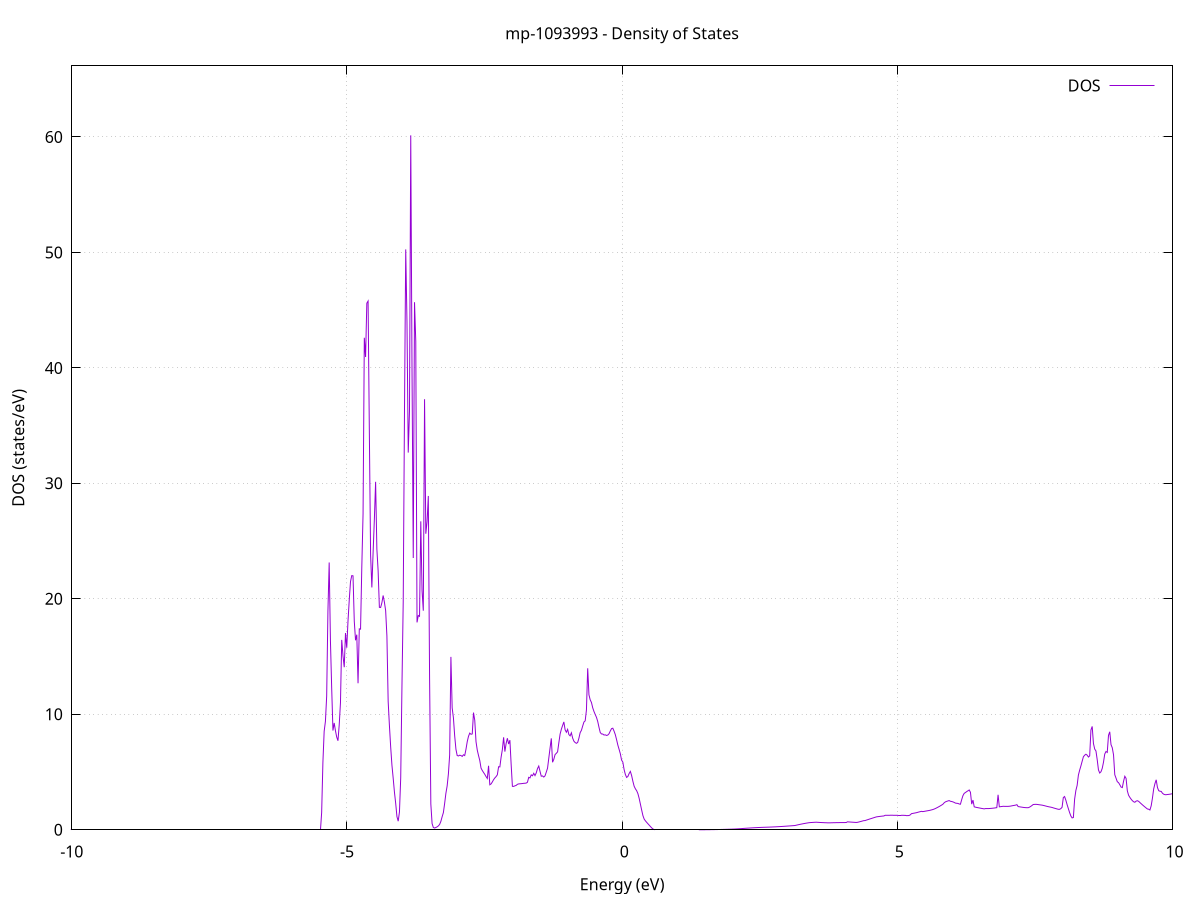 set title 'mp-1093993 - Density of States'
set xlabel 'Energy (eV)'
set ylabel 'DOS (states/eV)'
set grid
set xrange [-10:10]
set yrange [0:66.156]
set xzeroaxis lt -1
set terminal png size 800,600
set output 'mp-1093993_dos_gnuplot.png'
plot '-' using 1:2 with lines title 'DOS'
-19.232900 0.000000
-19.210100 0.000000
-19.187300 0.000000
-19.164500 0.000000
-19.141700 0.000000
-19.118900 0.000000
-19.096100 0.000000
-19.073200 0.000000
-19.050400 0.000000
-19.027600 0.000000
-19.004800 0.000000
-18.982000 0.000000
-18.959200 0.000000
-18.936400 0.000000
-18.913600 0.000000
-18.890800 0.000000
-18.868000 0.000000
-18.845200 0.000000
-18.822400 0.000000
-18.799600 0.000000
-18.776800 0.000000
-18.754000 0.000000
-18.731200 0.000000
-18.708400 0.000000
-18.685600 0.000000
-18.662800 0.000000
-18.640000 0.000000
-18.617200 0.000000
-18.594400 0.000000
-18.571600 0.000000
-18.548800 0.000000
-18.526000 0.000000
-18.503200 0.000000
-18.480400 0.000000
-18.457600 0.000000
-18.434800 0.000000
-18.412000 0.000000
-18.389200 0.000000
-18.366400 0.000000
-18.343600 0.000000
-18.320800 0.000000
-18.298000 0.000000
-18.275200 0.000000
-18.252400 0.000000
-18.229500 0.000000
-18.206700 0.000000
-18.183900 0.000000
-18.161100 0.000000
-18.138300 0.000000
-18.115500 0.000000
-18.092700 0.000000
-18.069900 0.000000
-18.047100 0.000000
-18.024300 0.000000
-18.001500 0.000000
-17.978700 0.000000
-17.955900 0.000000
-17.933100 0.000000
-17.910300 0.000000
-17.887500 0.000000
-17.864700 0.000000
-17.841900 0.000000
-17.819100 0.000000
-17.796300 0.000000
-17.773500 0.000000
-17.750700 0.000000
-17.727900 0.000000
-17.705100 0.000000
-17.682300 0.000000
-17.659500 0.000000
-17.636700 0.000000
-17.613900 0.000000
-17.591100 0.000000
-17.568300 0.000000
-17.545500 0.000000
-17.522700 0.000000
-17.499900 0.000000
-17.477100 0.000000
-17.454300 0.000000
-17.431500 0.000000
-17.408700 0.000000
-17.385900 0.000000
-17.363000 0.000000
-17.340200 0.000000
-17.317400 0.000000
-17.294600 0.000000
-17.271800 0.000000
-17.249000 0.000000
-17.226200 0.000000
-17.203400 0.000000
-17.180600 0.000000
-17.157800 0.001300
-17.135000 0.192200
-17.112200 0.705900
-17.089400 1.353900
-17.066600 1.707600
-17.043800 1.837600
-17.021000 2.081700
-16.998200 2.451200
-16.975400 2.992500
-16.952600 4.243300
-16.929800 4.828600
-16.907000 4.399200
-16.884200 4.330000
-16.861400 4.396300
-16.838600 4.685100
-16.815800 4.204900
-16.793000 4.336800
-16.770200 9.462400
-16.747400 10.272000
-16.724600 8.423600
-16.701800 8.889800
-16.679000 9.349500
-16.656200 10.158600
-16.633400 11.223200
-16.610600 12.501100
-16.587800 12.668500
-16.565000 14.541800
-16.542200 6.407300
-16.519300 6.434100
-16.496500 11.246500
-16.473700 13.510900
-16.450900 12.937900
-16.428100 16.298000
-16.405300 29.459700
-16.382500 20.914600
-16.359700 21.035800
-16.336900 38.526300
-16.314100 1.189900
-16.291300 0.000000
-16.268500 0.000000
-16.245700 0.000000
-16.222900 0.000000
-16.200100 0.000000
-16.177300 0.000000
-16.154500 0.000000
-16.131700 0.000000
-16.108900 0.000000
-16.086100 0.000000
-16.063300 0.000000
-16.040500 0.000000
-16.017700 0.000000
-15.994900 0.000000
-15.972100 0.000000
-15.949300 0.000000
-15.926500 0.000000
-15.903700 0.000000
-15.880900 0.000000
-15.858100 0.000000
-15.835300 0.000000
-15.812500 0.000000
-15.789700 0.000000
-15.766900 0.000000
-15.744100 0.000000
-15.721300 0.000000
-15.698500 0.000000
-15.675600 0.000000
-15.652800 0.000000
-15.630000 0.000000
-15.607200 0.000000
-15.584400 0.000000
-15.561600 0.000000
-15.538800 0.000000
-15.516000 0.000000
-15.493200 0.000000
-15.470400 0.000000
-15.447600 0.000000
-15.424800 0.000000
-15.402000 0.000000
-15.379200 0.000000
-15.356400 0.000000
-15.333600 0.000000
-15.310800 0.000000
-15.288000 0.000000
-15.265200 0.000000
-15.242400 0.000000
-15.219600 0.000000
-15.196800 0.000000
-15.174000 0.000000
-15.151200 0.000000
-15.128400 0.000000
-15.105600 0.000000
-15.082800 0.000000
-15.060000 0.000000
-15.037200 0.000000
-15.014400 0.000000
-14.991600 0.000000
-14.968800 0.000000
-14.946000 0.000000
-14.923200 0.000000
-14.900400 0.000000
-14.877600 0.000000
-14.854800 0.000000
-14.832000 0.000000
-14.809100 0.000000
-14.786300 0.000000
-14.763500 0.000000
-14.740700 0.000000
-14.717900 0.000000
-14.695100 0.000000
-14.672300 0.000000
-14.649500 0.000000
-14.626700 0.000000
-14.603900 0.000000
-14.581100 0.000000
-14.558300 0.000000
-14.535500 0.000000
-14.512700 0.000000
-14.489900 0.000000
-14.467100 0.000000
-14.444300 0.000000
-14.421500 0.000000
-14.398700 0.000000
-14.375900 0.000000
-14.353100 0.000000
-14.330300 0.000000
-14.307500 0.000000
-14.284700 0.000000
-14.261900 0.000000
-14.239100 0.000000
-14.216300 0.000000
-14.193500 0.000000
-14.170700 0.000000
-14.147900 0.000000
-14.125100 0.000000
-14.102300 0.000000
-14.079500 0.000000
-14.056700 0.000000
-14.033900 0.000000
-14.011100 0.000000
-13.988300 0.000000
-13.965400 0.000000
-13.942600 0.000000
-13.919800 0.000000
-13.897000 0.000000
-13.874200 0.000000
-13.851400 0.000000
-13.828600 0.000000
-13.805800 0.000000
-13.783000 0.000000
-13.760200 0.000000
-13.737400 0.000000
-13.714600 0.000000
-13.691800 0.000000
-13.669000 0.000000
-13.646200 0.000000
-13.623400 0.000000
-13.600600 0.000000
-13.577800 0.000000
-13.555000 0.000000
-13.532200 0.000000
-13.509400 0.000000
-13.486600 0.000000
-13.463800 0.000000
-13.441000 0.000000
-13.418200 0.000000
-13.395400 0.000000
-13.372600 0.000000
-13.349800 0.000000
-13.327000 0.000000
-13.304200 0.000000
-13.281400 0.000000
-13.258600 0.000000
-13.235800 0.000000
-13.213000 0.000000
-13.190200 0.000000
-13.167400 0.000000
-13.144600 0.000000
-13.121700 0.000000
-13.098900 0.000000
-13.076100 0.000000
-13.053300 0.000000
-13.030500 0.000000
-13.007700 0.000000
-12.984900 0.000000
-12.962100 0.000000
-12.939300 0.000000
-12.916500 0.000000
-12.893700 0.000000
-12.870900 0.000000
-12.848100 0.000000
-12.825300 0.000000
-12.802500 0.000000
-12.779700 0.000000
-12.756900 0.000000
-12.734100 0.000000
-12.711300 0.000000
-12.688500 0.000000
-12.665700 0.000000
-12.642900 0.000000
-12.620100 0.000000
-12.597300 0.000000
-12.574500 0.000000
-12.551700 0.000000
-12.528900 0.000000
-12.506100 0.000000
-12.483300 0.000000
-12.460500 0.000000
-12.437700 0.000000
-12.414900 0.000000
-12.392100 0.000000
-12.369300 0.000000
-12.346500 0.000000
-12.323700 0.000000
-12.300900 0.000000
-12.278100 0.000000
-12.255200 0.000000
-12.232400 0.000000
-12.209600 0.000000
-12.186800 0.000000
-12.164000 0.000000
-12.141200 0.000000
-12.118400 0.000000
-12.095600 0.000000
-12.072800 0.000000
-12.050000 0.000000
-12.027200 0.000000
-12.004400 0.000000
-11.981600 0.000000
-11.958800 0.000000
-11.936000 0.000000
-11.913200 0.000000
-11.890400 0.000000
-11.867600 0.000000
-11.844800 0.000000
-11.822000 0.000000
-11.799200 0.000000
-11.776400 0.000000
-11.753600 0.000000
-11.730800 0.000000
-11.708000 0.000000
-11.685200 0.000000
-11.662400 0.000000
-11.639600 0.000000
-11.616800 0.000000
-11.594000 0.000000
-11.571200 0.000000
-11.548400 0.000000
-11.525600 0.000000
-11.502800 0.000000
-11.480000 0.000000
-11.457200 0.000000
-11.434400 0.000000
-11.411500 0.000000
-11.388700 0.000000
-11.365900 0.000000
-11.343100 0.000000
-11.320300 0.000000
-11.297500 0.000000
-11.274700 0.000000
-11.251900 0.000000
-11.229100 0.000000
-11.206300 0.000000
-11.183500 0.000000
-11.160700 0.000000
-11.137900 0.000000
-11.115100 0.000000
-11.092300 0.000000
-11.069500 0.000000
-11.046700 0.000000
-11.023900 0.000000
-11.001100 0.000000
-10.978300 0.000000
-10.955500 0.000000
-10.932700 0.000000
-10.909900 0.000000
-10.887100 0.000000
-10.864300 0.000000
-10.841500 0.000000
-10.818700 0.000000
-10.795900 0.000000
-10.773100 0.000000
-10.750300 0.000000
-10.727500 0.000000
-10.704700 0.000000
-10.681900 0.000000
-10.659100 0.000000
-10.636300 0.000000
-10.613500 0.000000
-10.590700 0.000000
-10.567800 0.000000
-10.545000 0.000000
-10.522200 0.000000
-10.499400 0.000000
-10.476600 0.000000
-10.453800 0.000000
-10.431000 0.000000
-10.408200 0.000000
-10.385400 0.000000
-10.362600 0.000000
-10.339800 0.000000
-10.317000 0.000000
-10.294200 0.000000
-10.271400 0.000000
-10.248600 0.000000
-10.225800 0.000000
-10.203000 0.000000
-10.180200 0.000000
-10.157400 0.000000
-10.134600 0.000000
-10.111800 0.000000
-10.089000 0.000000
-10.066200 0.000000
-10.043400 0.000000
-10.020600 0.000000
-9.997800 0.000000
-9.975000 0.000000
-9.952200 0.000000
-9.929400 0.000000
-9.906600 0.000000
-9.883800 0.000000
-9.861000 0.000000
-9.838200 0.000000
-9.815400 0.000000
-9.792600 0.000000
-9.769800 0.000000
-9.747000 0.000000
-9.724100 0.000000
-9.701300 0.000000
-9.678500 0.000000
-9.655700 0.000000
-9.632900 0.000000
-9.610100 0.000000
-9.587300 0.000000
-9.564500 0.000000
-9.541700 0.000000
-9.518900 0.000000
-9.496100 0.000000
-9.473300 0.000000
-9.450500 0.000000
-9.427700 0.000000
-9.404900 0.000000
-9.382100 0.000000
-9.359300 0.000000
-9.336500 0.000000
-9.313700 0.000000
-9.290900 0.000000
-9.268100 0.000000
-9.245300 0.000000
-9.222500 0.000000
-9.199700 0.000000
-9.176900 0.000000
-9.154100 0.000000
-9.131300 0.000000
-9.108500 0.000000
-9.085700 0.000000
-9.062900 0.000000
-9.040100 0.000000
-9.017300 0.000000
-8.994500 0.000000
-8.971700 0.000000
-8.948900 0.000000
-8.926100 0.000000
-8.903300 0.000000
-8.880500 0.000000
-8.857600 0.000000
-8.834800 0.000000
-8.812000 0.000000
-8.789200 0.000000
-8.766400 0.000000
-8.743600 0.000000
-8.720800 0.000000
-8.698000 0.000000
-8.675200 0.000000
-8.652400 0.000000
-8.629600 0.000000
-8.606800 0.000000
-8.584000 0.000000
-8.561200 0.000000
-8.538400 0.000000
-8.515600 0.000000
-8.492800 0.000000
-8.470000 0.000000
-8.447200 0.000000
-8.424400 0.000000
-8.401600 0.000000
-8.378800 0.000000
-8.356000 0.000000
-8.333200 0.000000
-8.310400 0.000000
-8.287600 0.000000
-8.264800 0.000000
-8.242000 0.000000
-8.219200 0.000000
-8.196400 0.000000
-8.173600 0.000000
-8.150800 0.000000
-8.128000 0.000000
-8.105200 0.000000
-8.082400 0.000000
-8.059600 0.000000
-8.036800 0.000000
-8.013900 0.000000
-7.991100 0.000000
-7.968300 0.000000
-7.945500 0.000000
-7.922700 0.000000
-7.899900 0.000000
-7.877100 0.000000
-7.854300 0.000000
-7.831500 0.000000
-7.808700 0.000000
-7.785900 0.000000
-7.763100 0.000000
-7.740300 0.000000
-7.717500 0.000000
-7.694700 0.000000
-7.671900 0.000000
-7.649100 0.000000
-7.626300 0.000000
-7.603500 0.000000
-7.580700 0.000000
-7.557900 0.000000
-7.535100 0.000000
-7.512300 0.000000
-7.489500 0.000000
-7.466700 0.000000
-7.443900 0.000000
-7.421100 0.000000
-7.398300 0.000000
-7.375500 0.000000
-7.352700 0.000000
-7.329900 0.000000
-7.307100 0.000000
-7.284300 0.000000
-7.261500 0.000000
-7.238700 0.000000
-7.215900 0.000000
-7.193100 0.000000
-7.170200 0.000000
-7.147400 0.000000
-7.124600 0.000000
-7.101800 0.000000
-7.079000 0.000000
-7.056200 0.000000
-7.033400 0.000000
-7.010600 0.000000
-6.987800 0.000000
-6.965000 0.000000
-6.942200 0.000000
-6.919400 0.000000
-6.896600 0.000000
-6.873800 0.000000
-6.851000 0.000000
-6.828200 0.000000
-6.805400 0.000000
-6.782600 0.000000
-6.759800 0.000000
-6.737000 0.000000
-6.714200 0.000000
-6.691400 0.000000
-6.668600 0.000000
-6.645800 0.000000
-6.623000 0.000000
-6.600200 0.000000
-6.577400 0.000000
-6.554600 0.000000
-6.531800 0.000000
-6.509000 0.000000
-6.486200 0.000000
-6.463400 0.000000
-6.440600 0.000000
-6.417800 0.000000
-6.395000 0.000000
-6.372200 0.000000
-6.349400 0.000000
-6.326600 0.000000
-6.303700 0.000000
-6.280900 0.000000
-6.258100 0.000000
-6.235300 0.000000
-6.212500 0.000000
-6.189700 0.000000
-6.166900 0.000000
-6.144100 0.000000
-6.121300 0.000000
-6.098500 0.000000
-6.075700 0.000000
-6.052900 0.000000
-6.030100 0.000000
-6.007300 0.000000
-5.984500 0.000000
-5.961700 0.000000
-5.938900 0.000000
-5.916100 0.000000
-5.893300 0.000000
-5.870500 0.000000
-5.847700 0.000000
-5.824900 0.000000
-5.802100 0.000000
-5.779300 0.000000
-5.756500 0.000000
-5.733700 0.000000
-5.710900 0.000000
-5.688100 0.000000
-5.665300 0.000000
-5.642500 0.000000
-5.619700 0.000000
-5.596900 0.000000
-5.574100 0.000000
-5.551300 0.000000
-5.528500 0.000000
-5.505700 0.000000
-5.482900 0.000000
-5.460000 1.493500
-5.437200 5.847300
-5.414400 8.528000
-5.391600 9.383700
-5.368800 11.574700
-5.346000 18.933800
-5.323200 23.146600
-5.300400 16.366500
-5.277600 12.245500
-5.254800 8.593000
-5.232000 9.254000
-5.209200 8.575600
-5.186400 8.027600
-5.163600 7.710000
-5.140800 9.083800
-5.118000 11.007300
-5.095200 16.443100
-5.072400 15.074900
-5.049600 14.079400
-5.026800 17.036400
-5.004000 15.760700
-4.981200 18.078200
-4.958400 19.903300
-4.935600 21.498100
-4.912800 22.012700
-4.890000 21.993000
-4.867200 18.063500
-4.844400 16.410000
-4.821600 16.897300
-4.798800 12.690000
-4.776000 17.400100
-4.753200 17.374300
-4.730400 22.775500
-4.707600 27.358600
-4.684800 42.611300
-4.662000 40.944600
-4.639200 45.603800
-4.616300 45.792400
-4.593500 34.558600
-4.570700 23.805800
-4.547900 20.988700
-4.525100 24.008900
-4.502300 26.873900
-4.479500 30.136300
-4.456700 24.313900
-4.433900 22.441500
-4.411100 19.262300
-4.388300 19.250700
-4.365500 19.664100
-4.342700 20.289900
-4.319900 19.717000
-4.297100 18.974900
-4.274300 16.778700
-4.251500 11.119400
-4.228700 9.029800
-4.205900 7.178300
-4.183100 5.598700
-4.160300 4.470900
-4.137500 3.263600
-4.114700 2.283800
-4.091900 1.134100
-4.069100 0.744100
-4.046300 1.543400
-4.023500 4.494800
-4.000700 12.496900
-3.977900 19.753600
-3.955100 36.140100
-3.932300 50.264100
-3.909500 43.946800
-3.886700 32.665100
-3.863900 36.233100
-3.841100 60.141800
-3.818300 40.036900
-3.795500 23.539600
-3.772600 45.691400
-3.749800 42.306000
-3.727000 17.959000
-3.704200 18.553100
-3.681400 18.487900
-3.658600 26.713900
-3.635800 20.696800
-3.613000 18.973300
-3.590200 37.287900
-3.567400 25.637700
-3.544600 26.685100
-3.521800 28.910400
-3.499000 13.238100
-3.476200 2.233000
-3.453400 0.539000
-3.430600 0.197000
-3.407800 0.151700
-3.385000 0.195100
-3.362200 0.255200
-3.339400 0.334000
-3.316600 0.461900
-3.293800 0.728000
-3.271000 1.126200
-3.248200 1.484200
-3.225400 2.271900
-3.202600 3.155100
-3.179800 3.793900
-3.157000 4.836700
-3.134200 6.473600
-3.111400 14.973100
-3.088600 10.558300
-3.065800 9.697300
-3.043000 8.141200
-3.020200 6.977900
-2.997400 6.429400
-2.974600 6.392900
-2.951800 6.460100
-2.929000 6.427300
-2.906100 6.354400
-2.883300 6.495600
-2.860500 6.429500
-2.837700 6.968900
-2.814900 7.628600
-2.792100 8.088000
-2.769300 8.370900
-2.746500 8.270200
-2.723700 8.299900
-2.700900 10.148100
-2.678100 9.484200
-2.655300 7.634000
-2.632500 6.901300
-2.609700 6.433200
-2.586900 6.002200
-2.564100 5.345600
-2.541300 5.133900
-2.518500 4.964200
-2.495700 4.801200
-2.472900 4.606800
-2.450100 4.442800
-2.427300 5.542600
-2.404500 3.895800
-2.381700 3.968500
-2.358900 4.139000
-2.336100 4.336300
-2.313300 4.486900
-2.290500 4.605500
-2.267700 4.760500
-2.244900 5.459300
-2.222100 5.443500
-2.199300 6.284900
-2.176500 6.947200
-2.153700 8.009100
-2.130900 6.767900
-2.108100 7.470800
-2.085300 7.928000
-2.062400 7.425500
-2.039600 7.762200
-2.016800 5.666800
-1.994000 3.762200
-1.971200 3.757900
-1.948400 3.805600
-1.925600 3.843100
-1.902800 3.938200
-1.880000 3.973100
-1.857200 3.981800
-1.834400 3.992900
-1.811600 4.006100
-1.788800 4.021700
-1.766000 4.030800
-1.743200 4.042400
-1.720400 4.116800
-1.697600 4.541700
-1.674800 4.491200
-1.652000 4.754700
-1.629200 4.677700
-1.606400 4.891500
-1.583600 4.692500
-1.560800 4.928400
-1.538000 5.300100
-1.515200 5.518300
-1.492400 5.061500
-1.469600 4.639200
-1.446800 4.662800
-1.424000 4.566200
-1.401200 4.669300
-1.378400 4.996400
-1.355600 5.331500
-1.332800 6.203500
-1.310000 7.073300
-1.287200 7.916900
-1.264400 5.846800
-1.241600 6.102000
-1.218700 6.511300
-1.195900 6.619600
-1.173100 6.747400
-1.150300 7.531800
-1.127500 8.282700
-1.104700 8.705100
-1.081900 9.031700
-1.059100 9.341600
-1.036300 8.660900
-1.013500 8.445300
-0.990700 8.695200
-0.967900 8.244100
-0.945100 8.132100
-0.922300 8.399800
-0.899500 7.942500
-0.876700 7.673400
-0.853900 7.554700
-0.831100 7.488300
-0.808300 7.560100
-0.785500 7.931000
-0.762700 8.414800
-0.739900 8.613400
-0.717100 8.981900
-0.694300 9.331700
-0.671500 9.434500
-0.648700 10.378100
-0.625900 13.985500
-0.603100 11.687800
-0.580300 11.253800
-0.557500 11.021600
-0.534700 10.563600
-0.511900 10.244800
-0.489100 9.980600
-0.466300 9.735400
-0.443500 9.375800
-0.420700 8.874700
-0.397900 8.421600
-0.375100 8.298000
-0.352200 8.292600
-0.329400 8.206400
-0.306600 8.221100
-0.283800 8.169100
-0.261000 8.201300
-0.238200 8.317100
-0.215400 8.554100
-0.192600 8.759800
-0.169800 8.795800
-0.147000 8.543600
-0.124200 8.240800
-0.101400 7.812100
-0.078600 7.342500
-0.055800 6.971500
-0.033000 6.585800
-0.010200 6.035600
0.012600 5.858600
0.035400 5.218700
0.058200 4.795000
0.081000 4.534300
0.103800 4.612300
0.126600 4.869900
0.149400 5.054800
0.172200 4.695000
0.195000 4.201400
0.217800 3.774800
0.240600 3.549300
0.263400 3.385500
0.286200 3.132100
0.309000 2.724000
0.331800 2.214800
0.354600 1.711600
0.377400 1.229200
0.400200 0.924400
0.423000 0.772900
0.445800 0.643900
0.468600 0.521500
0.491500 0.400800
0.514300 0.281100
0.537100 0.162600
0.559900 0.069300
0.582700 0.015200
0.605500 0.000000
0.628300 0.000000
0.651100 0.000000
0.673900 0.000000
0.696700 0.000000
0.719500 0.000000
0.742300 0.000000
0.765100 0.000000
0.787900 0.000000
0.810700 0.000000
0.833500 0.000000
0.856300 0.000000
0.879100 0.000000
0.901900 0.000000
0.924700 0.000000
0.947500 0.000000
0.970300 0.000000
0.993100 0.000000
1.015900 0.000000
1.038700 0.000000
1.061500 0.000000
1.084300 0.000000
1.107100 0.000000
1.129900 0.000000
1.152700 0.000000
1.175500 0.000000
1.198300 0.000000
1.221100 0.000000
1.243900 0.000000
1.266700 0.000000
1.289500 0.000000
1.312300 0.000000
1.335200 0.000000
1.358000 0.000000
1.380800 0.000200
1.403600 0.000500
1.426400 0.001000
1.449200 0.001600
1.472000 0.002300
1.494800 0.003100
1.517600 0.004100
1.540400 0.005200
1.563200 0.006500
1.586000 0.007900
1.608800 0.009400
1.631600 0.011100
1.654400 0.012900
1.677200 0.014900
1.700000 0.016900
1.722800 0.019200
1.745600 0.021500
1.768400 0.024000
1.791200 0.026600
1.814000 0.029400
1.836800 0.032300
1.859600 0.035300
1.882400 0.038500
1.905200 0.041800
1.928000 0.045200
1.950800 0.048800
1.973600 0.052500
1.996400 0.056400
2.019200 0.060400
2.042000 0.064500
2.064800 0.070300
2.087600 0.076600
2.110400 0.083300
2.133200 0.090500
2.156000 0.098200
2.178900 0.106300
2.201700 0.114600
2.224500 0.122700
2.247300 0.130500
2.270100 0.138000
2.292900 0.145300
2.315700 0.152400
2.338500 0.159200
2.361300 0.165800
2.384100 0.172100
2.406900 0.178200
2.429700 0.184100
2.452500 0.189700
2.475300 0.195000
2.498100 0.200100
2.520900 0.204900
2.543700 0.209400
2.566500 0.213600
2.589300 0.217400
2.612100 0.220800
2.634900 0.224300
2.657700 0.228200
2.680500 0.232300
2.703300 0.236800
2.726100 0.241500
2.748900 0.246500
2.771700 0.251800
2.794500 0.257300
2.817300 0.263200
2.840100 0.269300
2.862900 0.275700
2.885700 0.282400
2.908500 0.289400
2.931300 0.296700
2.954100 0.304200
2.976900 0.311700
2.999700 0.319400
3.022500 0.327100
3.045400 0.334900
3.068200 0.342800
3.091000 0.350800
3.113800 0.358900
3.136600 0.367100
3.159400 0.391200
3.182200 0.416600
3.205000 0.441100
3.227800 0.464800
3.250600 0.487600
3.273400 0.509500
3.296200 0.530600
3.319000 0.550800
3.341800 0.570100
3.364600 0.588600
3.387400 0.606200
3.410200 0.619900
3.433000 0.627900
3.455800 0.635300
3.478600 0.642100
3.501400 0.648400
3.524200 0.654200
3.547000 0.648500
3.569800 0.641200
3.592600 0.634500
3.615400 0.628200
3.638200 0.622400
3.661000 0.617100
3.683800 0.612200
3.706600 0.607600
3.729400 0.603300
3.752200 0.599400
3.775000 0.601700
3.797800 0.605500
3.820600 0.608800
3.843400 0.611800
3.866200 0.614300
3.889100 0.616500
3.911900 0.618500
3.934700 0.620400
3.957500 0.622000
3.980300 0.623500
4.003100 0.624900
4.025900 0.626100
4.048700 0.627100
4.071500 0.627900
4.094300 0.687900
4.117100 0.679700
4.139900 0.671600
4.162700 0.663600
4.185500 0.655800
4.208300 0.648100
4.231100 0.640500
4.253900 0.633000
4.276700 0.647900
4.299500 0.673600
4.322300 0.701100
4.345100 0.730200
4.367900 0.761100
4.390700 0.791500
4.413500 0.797100
4.436300 0.835500
4.459100 0.871000
4.481900 0.906500
4.504700 0.941900
4.527500 0.977000
4.550300 1.011800
4.573100 1.046500
4.595900 1.081100
4.618700 1.115400
4.641500 1.131800
4.664300 1.147100
4.687100 1.161300
4.709900 1.174600
4.732800 1.186700
4.755600 1.197800
4.778400 1.252000
4.801200 1.253600
4.824000 1.255000
4.846800 1.256000
4.869600 1.256600
4.892400 1.256900
4.915200 1.256700
4.938000 1.256100
4.960800 1.255000
4.983600 1.253600
5.006400 1.251900
5.029200 1.253000
5.052000 1.253100
5.074800 1.252700
5.097600 1.251800
5.120400 1.250400
5.143200 1.248600
5.166000 1.224200
5.188800 1.228000
5.211600 1.234300
5.234400 1.287200
5.257200 1.396300
5.280000 1.416800
5.302800 1.437800
5.325600 1.459200
5.348400 1.481100
5.371200 1.513000
5.394000 1.542800
5.416800 1.569400
5.439600 1.596300
5.462400 1.571700
5.485200 1.590500
5.508000 1.610900
5.530800 1.631000
5.553600 1.650500
5.576400 1.669800
5.599300 1.694000
5.622100 1.722600
5.644900 1.751300
5.667700 1.791000
5.690500 1.838300
5.713300 1.892100
5.736100 1.949300
5.758900 2.009400
5.781700 2.072400
5.804500 2.138500
5.827300 2.207500
5.850100 2.331000
5.872900 2.414700
5.895700 2.457800
5.918500 2.495000
5.941300 2.529300
5.964100 2.469700
5.986900 2.448600
6.009700 2.415700
6.032500 2.370700
6.055300 2.312700
6.078100 2.293600
6.100900 2.283300
6.123700 2.233900
6.146500 2.211100
6.169300 2.605000
6.192100 2.953100
6.214900 3.151400
6.237700 3.226200
6.260500 3.305700
6.283300 3.374900
6.306100 3.448000
6.328900 3.244700
6.351700 2.220100
6.374500 2.571500
6.397300 1.986600
6.420100 1.958900
6.443000 1.933900
6.465800 1.912100
6.488600 1.890400
6.511400 1.869100
6.534200 1.848100
6.557000 1.828100
6.579800 1.809300
6.602600 1.836800
6.625400 1.834300
6.648200 1.835000
6.671000 1.840900
6.693800 1.849300
6.716600 1.859400
6.739400 1.871100
6.762200 1.884500
6.785000 1.899500
6.807800 1.916200
6.830600 3.032300
6.853400 1.988000
6.876200 2.002400
6.899000 2.016800
6.921800 2.032600
6.944600 2.029900
6.967400 2.027900
6.990200 2.026000
7.013000 2.027800
7.035800 2.037000
7.058600 2.052200
7.081400 2.074400
7.104200 2.095300
7.127000 2.114700
7.149800 2.136600
7.172600 2.173400
7.195400 2.009500
7.218200 1.991800
7.241000 1.974200
7.263800 1.956900
7.286700 1.939700
7.309500 1.924800
7.332300 1.916900
7.355100 1.912400
7.377900 1.911400
7.400700 1.955500
7.423500 2.023400
7.446300 2.100000
7.469100 2.187300
7.491900 2.196700
7.514700 2.203600
7.537500 2.196800
7.560300 2.180500
7.583100 2.164600
7.605900 2.149600
7.628700 2.135300
7.651500 2.111200
7.674300 2.084600
7.697100 2.056000
7.719900 2.027200
7.742700 2.001300
7.765500 1.978400
7.788300 1.958800
7.811100 1.932600
7.833900 1.898000
7.856700 1.865600
7.879500 1.834100
7.902300 1.803400
7.925100 1.773700
7.947900 1.770100
7.970700 1.829400
7.993500 1.947400
8.016300 2.791600
8.039100 2.878700
8.061900 2.568400
8.084700 2.180700
8.107500 1.833200
8.130400 1.487800
8.153200 1.193700
8.176000 1.027900
8.198800 1.059700
8.221600 2.651800
8.244400 3.405300
8.267200 3.840600
8.290000 4.729200
8.312800 5.159400
8.335600 5.527500
8.358400 5.931700
8.381200 6.325600
8.404000 6.458900
8.426800 6.540400
8.449600 6.461400
8.472400 6.298400
8.495200 6.402100
8.518000 8.640000
8.540800 8.950800
8.563600 7.472700
8.586400 6.992200
8.609200 6.825000
8.632000 6.071500
8.654800 5.184800
8.677600 4.914600
8.700400 5.024000
8.723200 5.318500
8.746000 5.845400
8.768800 6.557200
8.791600 6.777900
8.814400 6.700300
8.837200 8.179900
8.860000 8.488400
8.882800 7.371800
8.905600 7.104100
8.928400 6.494300
8.951200 4.766900
8.974000 4.471400
8.996900 4.163800
9.019700 4.080100
9.042500 3.902100
9.065300 3.700100
9.088100 3.654000
9.110900 4.203700
9.133700 4.633200
9.156500 4.452500
9.179300 3.372200
9.202100 2.991000
9.224900 2.806900
9.247700 2.653400
9.270500 2.523100
9.293300 2.426800
9.316100 2.381600
9.338900 2.481200
9.361700 2.516300
9.384500 2.463300
9.407300 2.360500
9.430100 2.260400
9.452900 2.162900
9.475700 2.068200
9.498500 1.976200
9.521300 1.887000
9.544100 1.800400
9.566900 1.780900
9.589700 1.712800
9.612500 2.071000
9.635300 2.734300
9.658100 3.535200
9.680900 3.995700
9.703700 4.327900
9.726500 3.663400
9.749300 3.386500
9.772100 3.338300
9.794900 3.322700
9.817700 3.164400
9.840600 3.079900
9.863400 3.040600
9.886200 3.039000
9.909000 3.054900
9.931800 3.066900
9.954600 3.082800
9.977400 3.102500
10.000200 3.126000
10.023000 3.167800
10.045800 3.232300
10.068600 3.224600
10.091400 3.295500
10.114200 3.386100
10.137000 3.209600
10.159800 3.154000
10.182600 2.970500
10.205400 2.957900
10.228200 2.953900
10.251000 3.453200
10.273800 3.394200
10.296600 3.341100
10.319400 3.241800
10.342200 2.936200
10.365000 2.844200
10.387800 2.673100
10.410600 2.647300
10.433400 2.630300
10.456200 2.680100
10.479000 2.654600
10.501800 2.725100
10.524600 3.220100
10.547400 4.748300
10.570200 4.986900
10.593000 5.253600
10.615800 5.330500
10.638600 4.556900
10.661400 4.077800
10.684300 3.543900
10.707100 2.477900
10.729900 2.349500
10.752700 2.259100
10.775500 2.468300
10.798300 2.327700
10.821100 1.755800
10.843900 1.728300
10.866700 1.742200
10.889500 1.965000
10.912300 2.148700
10.935100 3.269700
10.957900 2.241700
10.980700 2.603400
11.003500 2.721500
11.026300 2.846000
11.049100 2.977100
11.071900 2.885800
11.094700 2.967100
11.117500 3.267300
11.140300 3.099100
11.163100 2.909400
11.185900 2.955300
11.208700 3.127100
11.231500 3.307400
11.254300 3.470800
11.277100 3.628300
11.299900 3.901100
11.322700 4.015300
11.345500 3.999600
11.368300 3.689300
11.391100 3.398600
11.413900 3.131000
11.436700 2.893400
11.459500 3.231100
11.482300 3.112400
11.505100 2.806200
11.527900 2.774200
11.550800 2.802100
11.573600 2.831900
11.596400 2.868100
11.619200 2.924700
11.642000 2.981200
11.664800 3.034800
11.687600 3.010600
11.710400 3.031900
11.733200 3.040400
11.756000 3.056200
11.778800 3.070100
11.801600 3.016900
11.824400 2.999700
11.847200 2.978900
11.870000 2.978300
11.892800 2.991700
11.915600 3.032000
11.938400 3.075100
11.961200 3.117400
11.984000 3.051900
12.006800 2.987400
12.029600 2.921900
12.052400 2.855500
12.075200 2.788300
12.098000 2.730900
12.120800 2.742700
12.143600 2.700900
12.166400 2.684100
12.189200 2.664800
12.212000 2.642900
12.234800 2.624500
12.257600 2.618600
12.280400 2.651900
12.303200 2.549100
12.326000 2.475200
12.348800 2.443100
12.371600 2.440200
12.394500 2.345300
12.417300 2.244400
12.440100 2.169100
12.462900 2.117000
12.485700 2.013500
12.508500 1.922800
12.531300 1.845200
12.554100 1.779500
12.576900 1.725800
12.599700 1.684100
12.622500 1.671800
12.645300 1.754400
12.668100 1.855600
12.690900 1.967700
12.713700 2.101200
12.736500 2.253100
12.759300 2.401100
12.782100 2.544700
12.804900 2.683800
12.827700 2.818600
12.850500 2.947400
12.873300 3.069000
12.896100 3.186600
12.918900 3.300100
12.941700 3.502100
12.964500 3.594600
12.987300 3.676000
13.010100 3.745800
13.032900 3.833000
13.055700 3.887100
13.078500 4.000200
13.101300 3.769200
13.124100 3.850300
13.146900 3.867600
13.169700 3.961000
13.192500 3.827400
13.215300 3.696900
13.238200 3.588400
13.261000 3.542900
13.283800 3.514800
13.306600 3.514600
13.329400 3.575800
13.352200 3.614500
13.375000 3.684800
13.397800 3.756400
13.420600 3.810100
13.443400 3.836500
13.466200 5.278800
13.489000 5.362000
13.511800 5.567300
13.534600 5.689800
13.557400 4.885600
13.580200 4.255900
13.603000 3.745400
13.625800 3.352000
13.648600 3.081400
13.671400 2.957500
13.694200 2.777300
13.717000 2.610200
13.739800 2.456100
13.762600 2.315200
13.785400 2.130600
13.808200 2.333600
13.831000 1.379200
13.853800 1.317700
13.876600 1.396800
13.899400 1.434700
13.922200 1.525800
13.945000 1.647900
13.967800 1.765400
13.990600 1.877900
14.013400 1.973400
14.036200 1.926800
14.059000 1.769600
14.081800 1.652500
14.104700 1.549000
14.127500 2.892400
14.150300 1.789100
14.173100 2.118300
14.195900 2.208500
14.218700 2.306300
14.241500 2.412700
14.264300 2.525900
14.287100 2.340600
14.309900 2.628300
14.332700 2.779500
14.355500 2.830600
14.378300 2.989000
14.401100 3.415400
14.423900 3.600600
14.446700 3.919700
14.469500 4.215300
14.492300 4.603900
14.515100 5.022100
14.537900 5.590200
14.560700 5.835800
14.583500 5.852300
14.606300 5.706400
14.629100 5.378800
14.651900 4.968500
14.674700 4.646800
14.697500 4.421100
14.720300 4.268700
14.743100 4.169500
14.765900 3.981700
14.788700 3.865300
14.811500 3.750800
14.834300 3.544600
14.857100 3.451500
14.879900 3.287900
14.902700 3.231700
14.925500 3.175100
14.948400 3.127200
14.971200 3.080500
14.994000 3.034900
15.016800 2.989100
15.039600 2.941900
15.062400 2.894300
15.085200 2.853200
15.108000 2.819700
15.130800 2.656400
15.153600 2.405800
15.176400 2.251900
15.199200 2.201000
15.222000 2.147000
15.244800 2.089800
15.267600 2.037600
15.290400 1.994500
15.313200 1.939300
15.336000 1.870600
15.358800 1.759100
15.381600 1.655000
15.404400 1.558300
15.427200 1.469000
15.450000 1.386300
15.472800 1.328700
15.495600 1.284500
15.518400 1.260300
15.541200 1.236000
15.564000 1.211500
15.586800 1.187000
15.609600 1.162700
15.632400 1.141200
15.655200 1.124700
15.678000 1.112200
15.700800 1.103400
15.723600 1.096500
15.746400 1.091400
15.769200 1.088000
15.792100 1.086400
15.814900 1.086500
15.837700 1.088300
15.860500 1.092400
15.883300 1.098700
15.906100 1.114700
15.928900 1.141300
15.951700 1.168300
15.974500 1.196000
15.997300 1.225200
16.020100 1.255800
16.042900 1.288400
16.065700 1.323900
16.088500 1.362700
16.111300 1.405600
16.134100 1.452800
16.156900 1.504200
16.179700 1.593800
16.202500 1.755100
16.225300 1.936800
16.248100 2.123000
16.270900 2.266000
16.293700 2.443200
16.316500 2.861300
16.339300 3.152300
16.362100 3.324600
16.384900 3.562800
16.407700 3.517600
16.430500 3.615800
16.453300 3.707300
16.476100 3.792200
16.498900 3.908500
16.521700 3.961500
16.544500 4.057500
16.567300 4.200900
16.590100 4.953000
16.612900 5.624000
16.635800 5.203100
16.658600 5.382100
16.681400 5.509800
16.704200 4.484300
16.727000 4.325600
16.749800 4.185600
16.772600 4.051000
16.795400 3.815500
16.818200 3.608200
16.841000 3.665200
16.863800 3.477300
16.886600 3.305300
16.909400 3.147100
16.932200 2.999100
16.955000 2.804200
16.977800 2.706000
17.000600 2.706300
17.023400 2.717900
17.046200 2.850900
17.069000 2.701800
17.091800 2.458100
17.114600 2.141500
17.137400 1.973200
17.160200 1.936700
17.183000 1.949900
17.205800 1.990100
17.228600 2.043400
17.251400 2.136000
17.274200 2.883900
17.297000 3.065200
17.319800 3.224900
17.342600 3.362700
17.365400 3.479800
17.388200 3.438600
17.411000 3.243900
17.433800 2.967200
17.456600 2.820900
17.479400 2.813400
17.502300 2.821400
17.525100 2.864800
17.547900 3.029700
17.570700 3.230400
17.593500 3.435600
17.616300 3.434900
17.639100 3.418800
17.661900 3.404100
17.684700 3.415100
17.707500 3.427900
17.730300 3.206600
17.753100 3.122200
17.775900 2.952500
17.798700 2.871200
17.821500 2.811300
17.844300 2.772700
17.867100 2.874200
17.889900 2.851600
17.912700 2.834000
17.935500 2.821300
17.958300 2.813700
17.981100 2.800400
18.003900 2.838500
18.026700 2.707500
18.049500 2.772300
18.072300 2.942600
18.095100 3.173500
18.117900 3.585000
18.140700 3.449100
18.163500 3.355500
18.186300 3.389700
18.209100 3.413300
18.231900 3.426000
18.254700 3.424200
18.277500 3.378400
18.300300 3.228000
18.323100 3.005300
18.346000 2.951500
18.368800 2.897000
18.391600 2.841800
18.414400 2.786100
18.437200 2.746200
18.460000 2.708200
18.482800 2.849900
18.505600 2.839700
18.528400 2.841800
18.551200 3.176600
18.574000 1.994800
18.596800 2.170400
18.619600 2.039400
18.642400 1.953500
18.665200 1.904900
18.688000 1.971300
18.710800 2.061500
18.733600 2.172700
18.756400 2.218400
18.779200 2.344500
18.802000 2.468900
18.824800 2.419900
18.847600 2.430200
18.870400 2.568400
18.893200 2.548000
18.916000 2.545700
18.938800 2.556400
18.961600 2.563100
18.984400 3.026100
19.007200 2.692900
19.030000 2.921800
19.052800 3.152200
19.075600 3.379000
19.098400 3.524900
19.121200 3.608700
19.144000 3.733900
19.166800 3.840600
19.189700 3.949900
19.212500 3.976400
19.235300 3.810200
19.258100 3.640400
19.280900 3.462200
19.303700 3.375400
19.326500 3.225300
19.349300 3.073000
19.372100 2.918500
19.394900 2.760500
19.417700 2.602300
19.440500 2.469900
19.463300 2.374500
19.486100 2.286000
19.508900 2.262200
19.531700 2.263900
19.554500 2.270600
19.577300 2.297100
19.600100 2.372000
19.622900 2.418000
19.645700 2.493600
19.668500 2.566100
19.691300 2.635500
19.714100 2.701800
19.736900 2.764900
19.759700 2.780700
19.782500 2.863300
19.805300 2.953100
19.828100 3.034000
19.850900 3.172700
19.873700 3.311500
19.896500 3.327600
19.919300 3.299700
19.942100 3.280300
19.964900 3.269500
19.987700 3.263200
20.010500 3.261700
20.033300 3.245800
20.056200 3.308000
20.079000 5.732100
20.101800 3.103800
20.124600 2.957000
20.147400 2.844400
20.170200 2.762900
20.193000 2.728900
20.215800 2.743000
20.238600 2.753600
20.261400 2.683000
20.284200 2.626000
20.307000 2.617500
20.329800 2.535300
20.352600 2.534300
20.375400 2.527200
20.398200 2.521500
20.421000 2.515300
20.443800 2.518300
20.466600 2.524100
20.489400 2.532200
20.512200 2.542400
20.535000 2.554800
20.557800 2.569400
20.580600 2.686700
20.603400 2.747100
20.626200 2.838000
20.649000 2.970400
20.671800 3.165800
20.694600 3.368600
20.717400 3.546500
20.740200 3.652600
20.763000 3.668100
20.785800 3.668900
20.808600 3.709200
20.831400 3.780200
20.854200 3.803900
20.877000 3.830100
20.899900 3.774300
20.922700 3.725400
20.945500 3.672500
20.968300 3.615100
20.991100 3.553200
21.013900 3.487300
21.036700 3.417800
21.059500 3.463800
21.082300 3.502100
21.105100 3.454900
21.127900 3.369400
21.150700 3.273600
21.173500 3.177800
21.196300 3.070900
21.219100 2.946300
21.241900 2.844100
21.264700 2.771100
21.287500 2.701400
21.310300 2.626200
21.333100 2.545500
21.355900 2.490200
21.378700 2.452100
21.401500 2.471900
21.424300 2.410100
21.447100 2.500500
21.469900 2.559300
21.492700 2.653600
21.515500 3.641700
21.538300 6.413200
21.561100 2.628800
21.583900 2.863700
21.606700 3.014900
21.629500 3.167100
21.652300 3.319700
21.675100 3.473100
21.697900 3.627400
21.720700 3.962300
21.743600 4.319600
21.766400 4.692600
21.789200 5.113400
21.812000 5.382000
21.834800 4.533000
21.857600 2.838900
21.880400 2.804800
21.903200 2.776400
21.926000 2.753800
21.948800 2.737000
21.971600 2.722100
21.994400 2.688900
22.017200 2.634400
22.040000 2.568500
22.062800 2.530300
22.085600 2.570400
22.108400 2.657600
22.131200 2.996800
22.154000 2.990400
22.176800 2.952400
22.199600 2.578900
22.222400 2.580300
22.245200 2.660300
22.268000 2.723500
22.290800 2.808600
22.313600 2.831300
22.336400 2.800000
22.359200 2.725900
22.382000 2.709400
22.404800 2.606700
22.427600 2.499500
22.450400 2.471400
22.473200 2.700400
22.496000 2.684700
22.518800 2.576500
22.541600 2.332400
22.564400 2.285500
22.587300 2.270400
22.610100 2.302200
22.632900 2.273900
22.655700 2.350300
22.678500 2.469100
22.701300 2.710700
22.724100 2.839600
22.746900 2.966300
22.769700 3.090900
22.792500 3.213300
22.815300 3.014900
22.838100 3.106500
22.860900 3.265900
22.883700 3.507000
22.906500 3.672700
22.929300 3.811800
22.952100 3.866700
22.974900 3.858600
22.997700 3.773000
23.020500 3.566600
23.043300 3.368000
23.066100 3.172900
23.088900 3.030500
23.111700 2.917900
23.134500 2.859800
23.157300 2.823300
23.180100 2.783300
23.202900 2.741600
23.225700 2.698700
23.248500 2.654500
23.271300 2.609000
23.294100 2.541800
23.316900 2.472200
23.339700 2.404000
23.362500 2.337800
23.385300 2.273500
23.408100 2.211100
23.430900 2.150700
23.453800 2.092200
23.476600 2.031100
23.499400 1.966600
23.522200 1.901300
23.545000 1.835300
23.567800 1.769000
23.590600 1.700200
23.613400 1.628900
23.636200 1.555100
23.659000 1.478800
23.681800 1.181600
23.704600 1.023200
23.727400 0.950300
23.750200 0.881400
23.773000 0.816000
23.795800 0.744600
23.818600 0.722100
23.841400 0.699300
23.864200 0.634300
23.887000 0.611400
23.909800 0.588700
23.932600 0.566300
23.955400 0.544100
23.978200 0.522100
24.001000 0.500400
24.023800 0.478900
24.046600 0.457600
24.069400 0.436600
24.092200 0.415800
24.115000 0.395200
24.137800 0.374900
24.160600 0.395900
24.183400 0.371400
24.206200 0.289900
24.229000 0.197500
24.251800 0.119000
24.274600 0.054500
24.297500 0.003900
24.320300 0.000000
24.343100 0.000000
24.365900 0.000000
24.388700 0.000000
24.411500 0.000000
24.434300 0.000000
24.457100 0.000000
24.479900 0.000000
24.502700 0.000000
24.525500 0.000000
24.548300 0.000000
24.571100 0.000000
24.593900 0.000000
24.616700 0.000000
24.639500 0.000000
24.662300 0.000000
24.685100 0.000000
24.707900 0.000000
24.730700 0.000000
24.753500 0.000000
24.776300 0.000000
24.799100 0.000000
24.821900 0.000000
24.844700 0.000000
24.867500 0.000000
24.890300 0.000000
24.913100 0.000000
24.935900 0.000000
24.958700 0.000000
24.981500 0.000000
25.004300 0.000000
25.027100 0.000000
25.049900 0.000000
25.072700 0.000000
25.095500 0.000000
25.118300 0.000000
25.141200 0.000000
25.164000 0.000000
25.186800 0.000000
25.209600 0.000000
25.232400 0.000000
25.255200 0.000000
25.278000 0.000000
25.300800 0.000000
25.323600 0.000000
25.346400 0.000000
25.369200 0.000000
25.392000 0.000000
25.414800 0.000000
25.437600 0.000000
25.460400 0.000000
25.483200 0.000000
25.506000 0.000000
25.528800 0.000000
25.551600 0.000000
25.574400 0.000000
25.597200 0.000000
25.620000 0.000000
25.642800 0.000000
25.665600 0.000000
25.688400 0.000000
25.711200 0.000000
25.734000 0.000000
25.756800 0.000000
25.779600 0.000000
25.802400 0.000000
25.825200 0.000000
25.848000 0.000000
25.870800 0.000000
25.893600 0.000000
25.916400 0.000000
25.939200 0.000000
25.962000 0.000000
25.984800 0.000000
26.007700 0.000000
26.030500 0.000000
26.053300 0.000000
26.076100 0.000000
26.098900 0.000000
26.121700 0.000000
26.144500 0.000000
26.167300 0.000000
26.190100 0.000000
26.212900 0.000000
26.235700 0.000000
26.258500 0.000000
26.281300 0.000000
26.304100 0.000000
26.326900 0.000000
26.349700 0.000000
26.372500 0.000000
e

